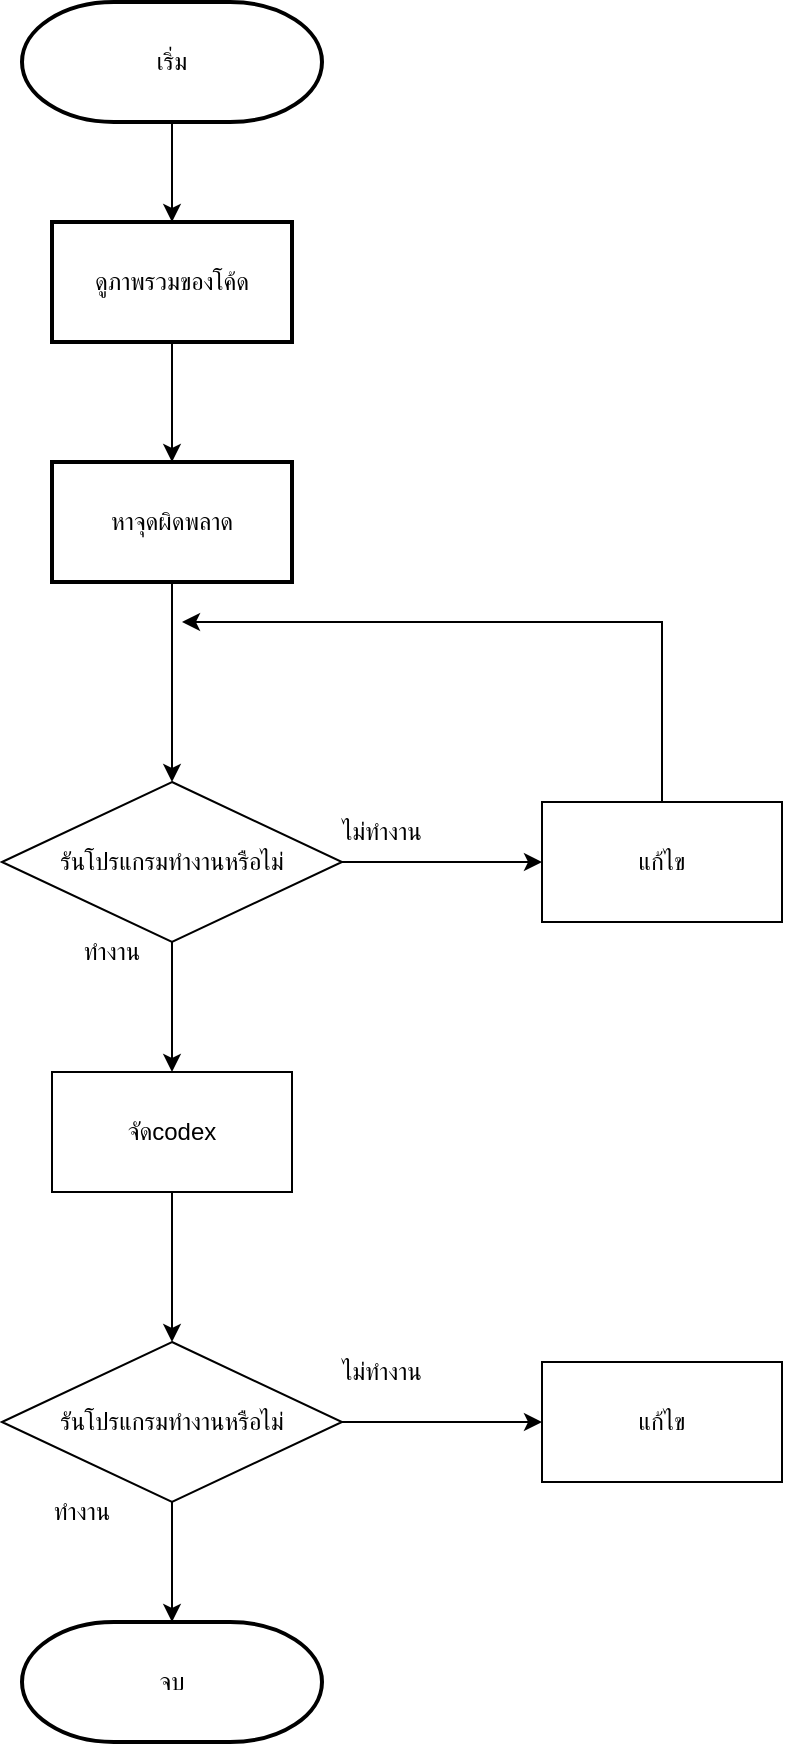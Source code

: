 <mxfile version="24.9.0">
  <diagram name="Page-1" id="qzO_LWYYH9MtpYmmOigZ">
    <mxGraphModel dx="1000" dy="538" grid="1" gridSize="10" guides="1" tooltips="1" connect="1" arrows="1" fold="1" page="1" pageScale="1" pageWidth="827" pageHeight="1169" math="0" shadow="0">
      <root>
        <mxCell id="0" />
        <mxCell id="1" parent="0" />
        <mxCell id="mF0YpcUJJRzMHI0cFY0M-3" value="" style="edgeStyle=orthogonalEdgeStyle;rounded=0;orthogonalLoop=1;jettySize=auto;html=1;" edge="1" parent="1" source="mF0YpcUJJRzMHI0cFY0M-1" target="mF0YpcUJJRzMHI0cFY0M-2">
          <mxGeometry relative="1" as="geometry" />
        </mxCell>
        <mxCell id="mF0YpcUJJRzMHI0cFY0M-1" value="เริ่ม" style="strokeWidth=2;html=1;shape=mxgraph.flowchart.terminator;whiteSpace=wrap;" vertex="1" parent="1">
          <mxGeometry x="310" y="50" width="150" height="60" as="geometry" />
        </mxCell>
        <mxCell id="mF0YpcUJJRzMHI0cFY0M-5" value="" style="edgeStyle=orthogonalEdgeStyle;rounded=0;orthogonalLoop=1;jettySize=auto;html=1;" edge="1" parent="1" source="mF0YpcUJJRzMHI0cFY0M-2" target="mF0YpcUJJRzMHI0cFY0M-4">
          <mxGeometry relative="1" as="geometry" />
        </mxCell>
        <mxCell id="mF0YpcUJJRzMHI0cFY0M-2" value="ดูภาพรวมของโค้ด" style="whiteSpace=wrap;html=1;strokeWidth=2;" vertex="1" parent="1">
          <mxGeometry x="325" y="160" width="120" height="60" as="geometry" />
        </mxCell>
        <mxCell id="mF0YpcUJJRzMHI0cFY0M-7" value="" style="edgeStyle=orthogonalEdgeStyle;rounded=0;orthogonalLoop=1;jettySize=auto;html=1;" edge="1" parent="1" source="mF0YpcUJJRzMHI0cFY0M-4" target="mF0YpcUJJRzMHI0cFY0M-6">
          <mxGeometry relative="1" as="geometry" />
        </mxCell>
        <mxCell id="mF0YpcUJJRzMHI0cFY0M-4" value="หาจุดผิดพลาด" style="whiteSpace=wrap;html=1;strokeWidth=2;" vertex="1" parent="1">
          <mxGeometry x="325" y="280" width="120" height="60" as="geometry" />
        </mxCell>
        <mxCell id="mF0YpcUJJRzMHI0cFY0M-10" value="" style="edgeStyle=orthogonalEdgeStyle;rounded=0;orthogonalLoop=1;jettySize=auto;html=1;" edge="1" parent="1" source="mF0YpcUJJRzMHI0cFY0M-6" target="mF0YpcUJJRzMHI0cFY0M-9">
          <mxGeometry relative="1" as="geometry" />
        </mxCell>
        <mxCell id="mF0YpcUJJRzMHI0cFY0M-14" value="" style="edgeStyle=orthogonalEdgeStyle;rounded=0;orthogonalLoop=1;jettySize=auto;html=1;" edge="1" parent="1" source="mF0YpcUJJRzMHI0cFY0M-6" target="mF0YpcUJJRzMHI0cFY0M-13">
          <mxGeometry relative="1" as="geometry" />
        </mxCell>
        <mxCell id="mF0YpcUJJRzMHI0cFY0M-6" value="รันโปรแกรมทำงานหรือไม่" style="rhombus;whiteSpace=wrap;html=1;" vertex="1" parent="1">
          <mxGeometry x="300" y="440" width="170" height="80" as="geometry" />
        </mxCell>
        <mxCell id="mF0YpcUJJRzMHI0cFY0M-8" value="ไม่ทำงาน" style="text;html=1;align=center;verticalAlign=middle;whiteSpace=wrap;rounded=0;" vertex="1" parent="1">
          <mxGeometry x="460" y="450" width="60" height="30" as="geometry" />
        </mxCell>
        <mxCell id="mF0YpcUJJRzMHI0cFY0M-11" style="edgeStyle=orthogonalEdgeStyle;rounded=0;orthogonalLoop=1;jettySize=auto;html=1;" edge="1" parent="1" source="mF0YpcUJJRzMHI0cFY0M-9">
          <mxGeometry relative="1" as="geometry">
            <mxPoint x="390" y="360" as="targetPoint" />
            <Array as="points">
              <mxPoint x="630" y="360" />
            </Array>
          </mxGeometry>
        </mxCell>
        <mxCell id="mF0YpcUJJRzMHI0cFY0M-9" value="แก้ไข" style="rounded=0;whiteSpace=wrap;html=1;" vertex="1" parent="1">
          <mxGeometry x="570" y="450" width="120" height="60" as="geometry" />
        </mxCell>
        <mxCell id="mF0YpcUJJRzMHI0cFY0M-12" value="ทำงาน" style="text;html=1;align=center;verticalAlign=middle;whiteSpace=wrap;rounded=0;" vertex="1" parent="1">
          <mxGeometry x="325" y="510" width="60" height="30" as="geometry" />
        </mxCell>
        <mxCell id="mF0YpcUJJRzMHI0cFY0M-16" value="" style="edgeStyle=orthogonalEdgeStyle;rounded=0;orthogonalLoop=1;jettySize=auto;html=1;" edge="1" parent="1" source="mF0YpcUJJRzMHI0cFY0M-13" target="mF0YpcUJJRzMHI0cFY0M-15">
          <mxGeometry relative="1" as="geometry" />
        </mxCell>
        <mxCell id="mF0YpcUJJRzMHI0cFY0M-13" value="จัดcodex" style="rounded=0;whiteSpace=wrap;html=1;" vertex="1" parent="1">
          <mxGeometry x="325" y="585" width="120" height="60" as="geometry" />
        </mxCell>
        <mxCell id="mF0YpcUJJRzMHI0cFY0M-19" value="" style="edgeStyle=orthogonalEdgeStyle;rounded=0;orthogonalLoop=1;jettySize=auto;html=1;" edge="1" parent="1" source="mF0YpcUJJRzMHI0cFY0M-15" target="mF0YpcUJJRzMHI0cFY0M-17">
          <mxGeometry relative="1" as="geometry" />
        </mxCell>
        <mxCell id="mF0YpcUJJRzMHI0cFY0M-22" value="" style="edgeStyle=orthogonalEdgeStyle;rounded=0;orthogonalLoop=1;jettySize=auto;html=1;" edge="1" parent="1" source="mF0YpcUJJRzMHI0cFY0M-15" target="mF0YpcUJJRzMHI0cFY0M-21">
          <mxGeometry relative="1" as="geometry" />
        </mxCell>
        <mxCell id="mF0YpcUJJRzMHI0cFY0M-15" value="รันโปรแกรมทำงานหรือไม่" style="rhombus;whiteSpace=wrap;html=1;" vertex="1" parent="1">
          <mxGeometry x="300" y="720" width="170" height="80" as="geometry" />
        </mxCell>
        <mxCell id="mF0YpcUJJRzMHI0cFY0M-17" value="แก้ไข" style="rounded=0;whiteSpace=wrap;html=1;" vertex="1" parent="1">
          <mxGeometry x="570" y="730" width="120" height="60" as="geometry" />
        </mxCell>
        <mxCell id="mF0YpcUJJRzMHI0cFY0M-18" value="ไม่ทำงาน" style="text;html=1;align=center;verticalAlign=middle;whiteSpace=wrap;rounded=0;" vertex="1" parent="1">
          <mxGeometry x="460" y="720" width="60" height="30" as="geometry" />
        </mxCell>
        <mxCell id="mF0YpcUJJRzMHI0cFY0M-20" value="ทำงาน" style="text;html=1;align=center;verticalAlign=middle;whiteSpace=wrap;rounded=0;" vertex="1" parent="1">
          <mxGeometry x="310" y="790" width="60" height="30" as="geometry" />
        </mxCell>
        <mxCell id="mF0YpcUJJRzMHI0cFY0M-21" value="จบ" style="strokeWidth=2;html=1;shape=mxgraph.flowchart.terminator;whiteSpace=wrap;" vertex="1" parent="1">
          <mxGeometry x="310" y="860" width="150" height="60" as="geometry" />
        </mxCell>
      </root>
    </mxGraphModel>
  </diagram>
</mxfile>
